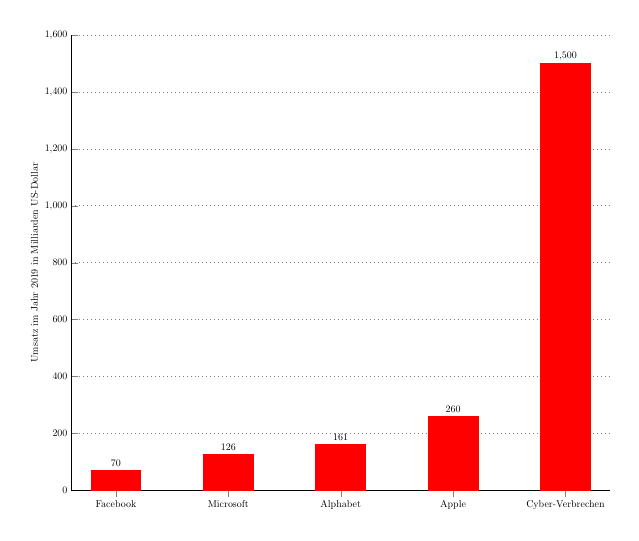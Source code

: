 \begin{tikzpicture}[scale=0.6, every node/.style={scale=0.6}]
 \begin{axis} [
  ybar,
  axis x line*=bottom, % Sternchen führt dazu, dass kein Pfeil an Achse.
  axis y line*=left, 
  bar width=30pt,
  width=13cm,
  ymin=0,
  ymax=1600,
  symbolic x coords={Facebook, Microsoft, Alphabet, Apple, Cyber-Verbrechen},
  xtick=data,  
  nodes near coords,  
  nodes near coords align={vertical},
  grid style={dotted,gray},
  ymajorgrids=true,
  ylabel={Umsatz im Jahr 2019 in Milliarden US-Dollar}
]
\addplot [
  draw=red,
  fill=red
] 
coordinates {
  (Facebook, 70) 
  (Microsoft,126)
  (Alphabet, 161)
  (Apple, 260)
  (Cyber-Verbrechen, 1500)
};
\end{axis}
\end{tikzpicture}